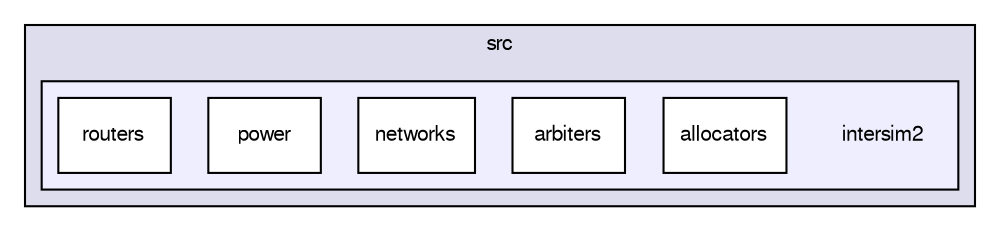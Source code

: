 digraph G {
  bgcolor=transparent;
  compound=true
  node [ fontsize="10", fontname="FreeSans"];
  edge [ labelfontsize="10", labelfontname="FreeSans"];
  subgraph clusterdir_da58ad9beee6988f697f1a76e412a52a {
    graph [ bgcolor="#ddddee", pencolor="black", label="src" fontname="FreeSans", fontsize="10", URL="dir_da58ad9beee6988f697f1a76e412a52a.html"]
  subgraph clusterdir_7e44b91c2d8bca2324eb4df0ed8bb374 {
    graph [ bgcolor="#eeeeff", pencolor="black", label="" URL="dir_7e44b91c2d8bca2324eb4df0ed8bb374.html"];
    dir_7e44b91c2d8bca2324eb4df0ed8bb374 [shape=plaintext label="intersim2"];
    dir_5c72f1b41d4cec6d7103e4b467d9377c [shape=box label="allocators" color="black" fillcolor="white" style="filled" URL="dir_5c72f1b41d4cec6d7103e4b467d9377c.html"];
    dir_6746007df221dd42c147469566f5f7dd [shape=box label="arbiters" color="black" fillcolor="white" style="filled" URL="dir_6746007df221dd42c147469566f5f7dd.html"];
    dir_775dcafec0a961b10f24f646adb1c103 [shape=box label="networks" color="black" fillcolor="white" style="filled" URL="dir_775dcafec0a961b10f24f646adb1c103.html"];
    dir_f48724a742dae07c32bb1c5f1b27a1f8 [shape=box label="power" color="black" fillcolor="white" style="filled" URL="dir_f48724a742dae07c32bb1c5f1b27a1f8.html"];
    dir_711254f66e42fa7a424b1ac87622c886 [shape=box label="routers" color="black" fillcolor="white" style="filled" URL="dir_711254f66e42fa7a424b1ac87622c886.html"];
  }
  }
}

